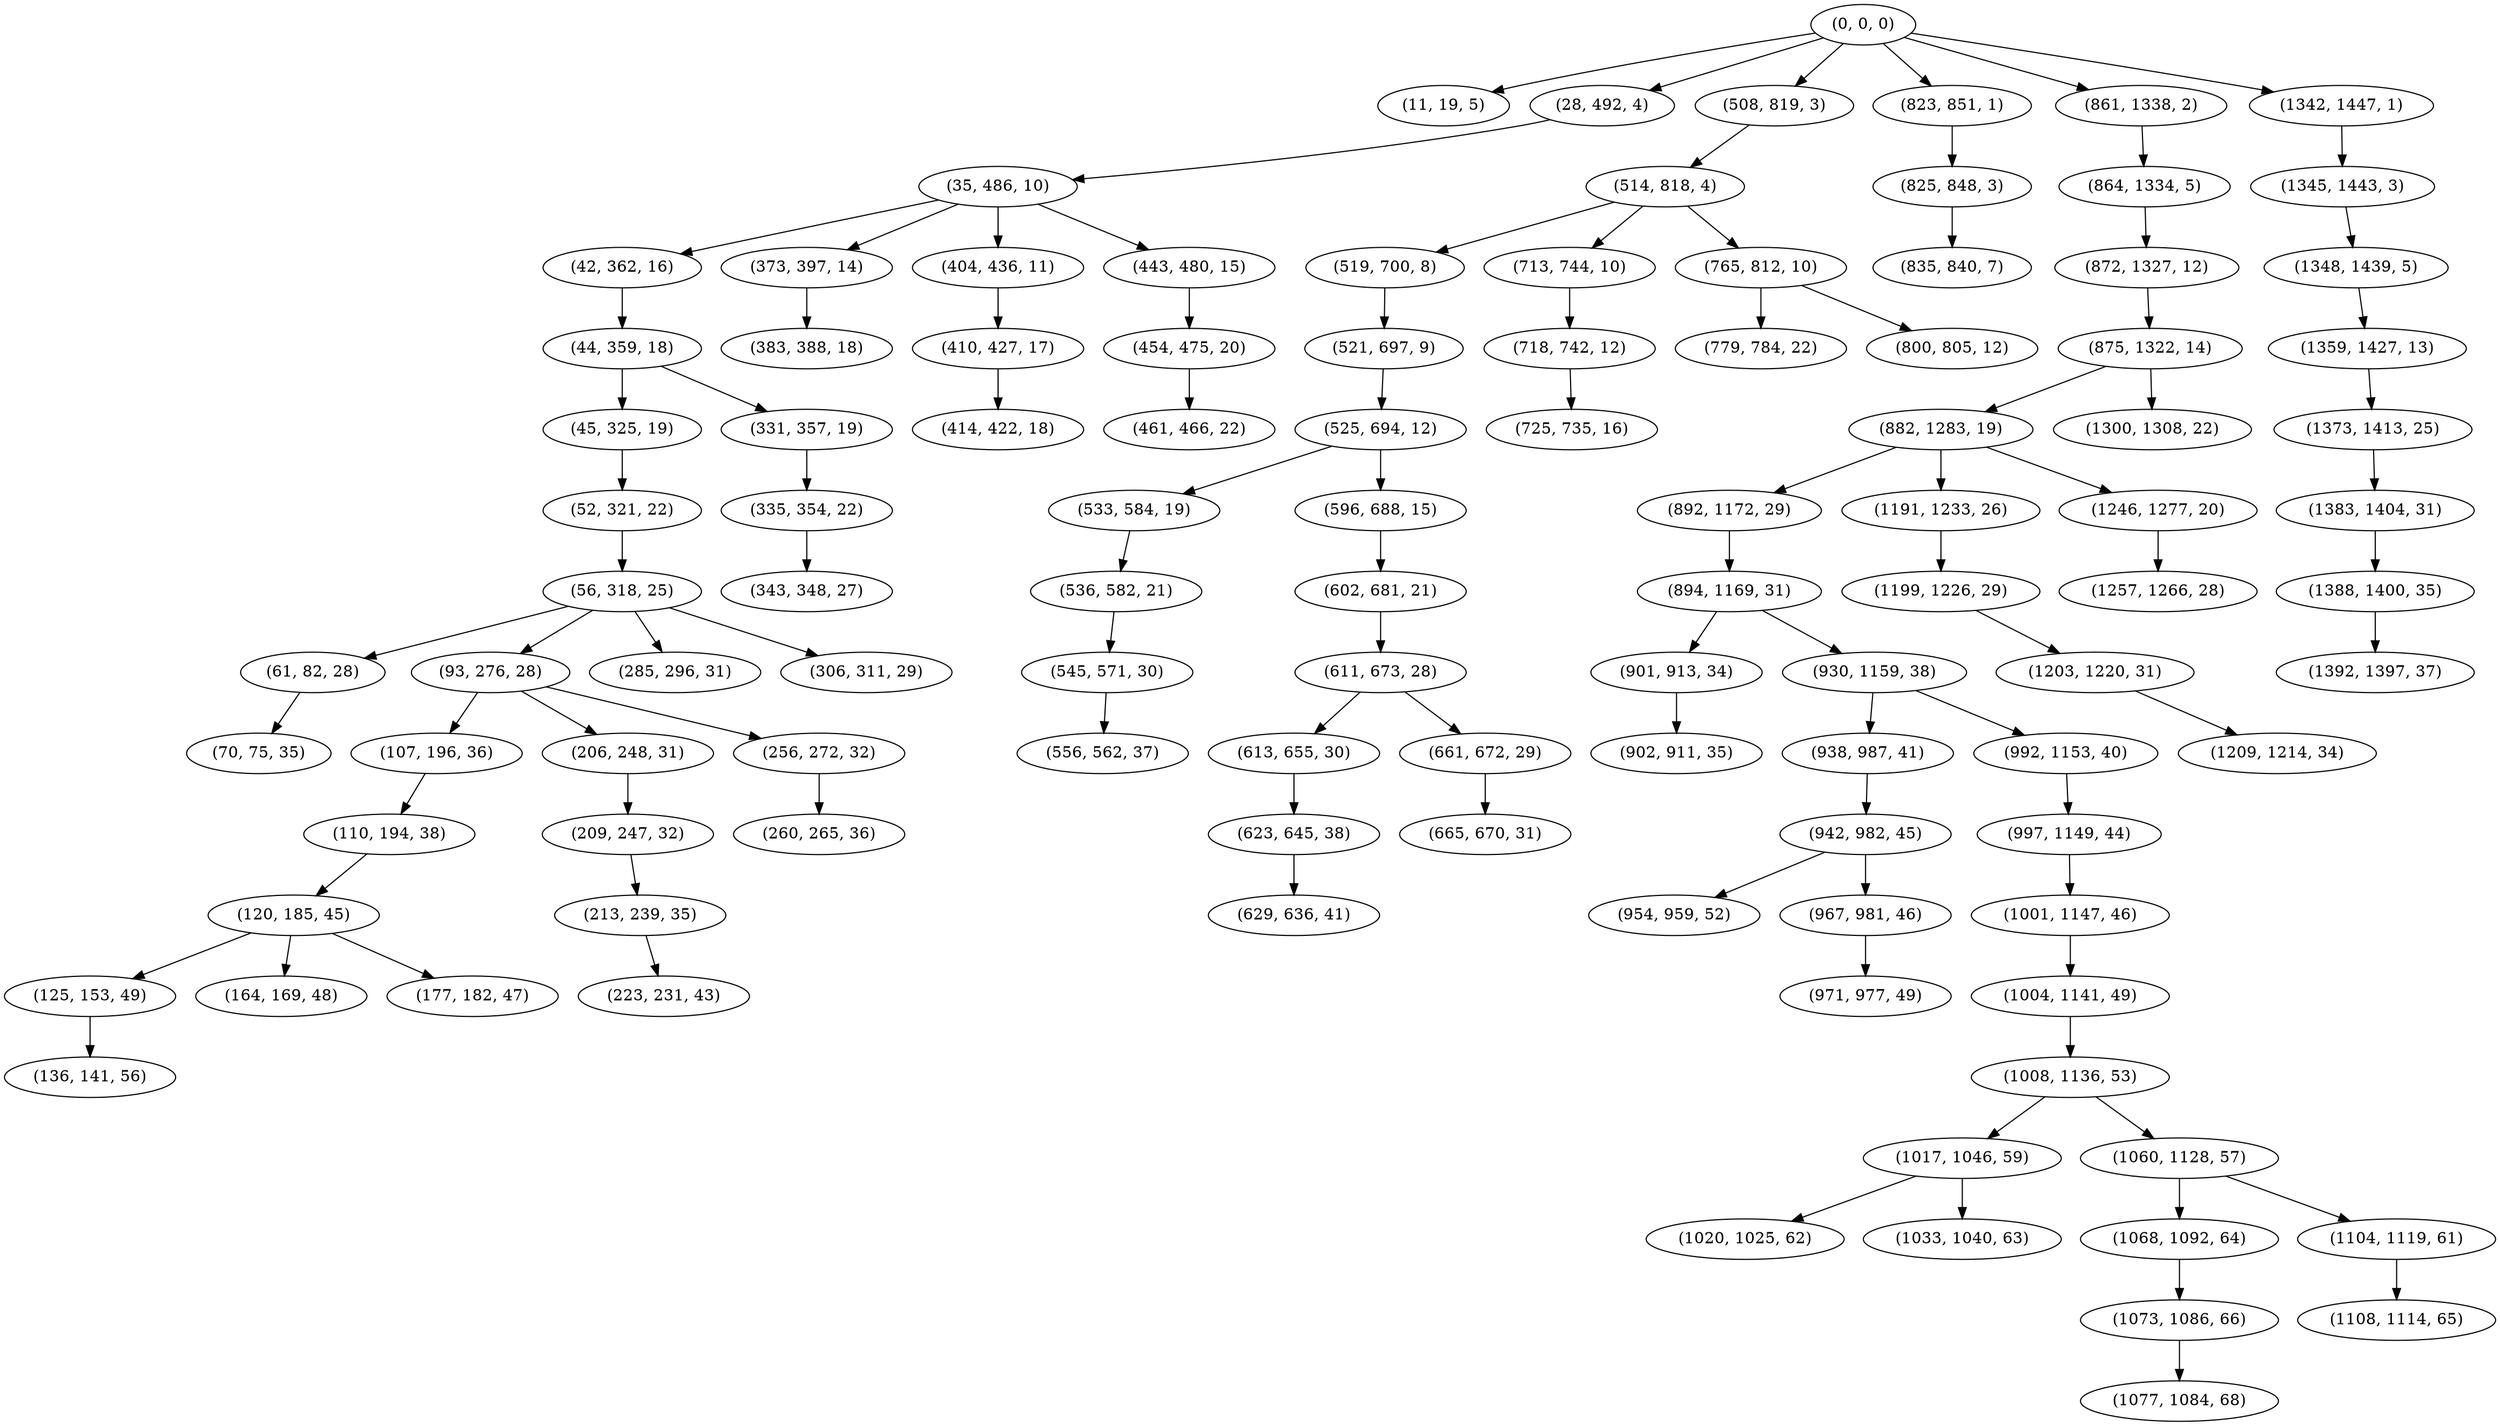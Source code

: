 digraph tree {
    "(0, 0, 0)";
    "(11, 19, 5)";
    "(28, 492, 4)";
    "(35, 486, 10)";
    "(42, 362, 16)";
    "(44, 359, 18)";
    "(45, 325, 19)";
    "(52, 321, 22)";
    "(56, 318, 25)";
    "(61, 82, 28)";
    "(70, 75, 35)";
    "(93, 276, 28)";
    "(107, 196, 36)";
    "(110, 194, 38)";
    "(120, 185, 45)";
    "(125, 153, 49)";
    "(136, 141, 56)";
    "(164, 169, 48)";
    "(177, 182, 47)";
    "(206, 248, 31)";
    "(209, 247, 32)";
    "(213, 239, 35)";
    "(223, 231, 43)";
    "(256, 272, 32)";
    "(260, 265, 36)";
    "(285, 296, 31)";
    "(306, 311, 29)";
    "(331, 357, 19)";
    "(335, 354, 22)";
    "(343, 348, 27)";
    "(373, 397, 14)";
    "(383, 388, 18)";
    "(404, 436, 11)";
    "(410, 427, 17)";
    "(414, 422, 18)";
    "(443, 480, 15)";
    "(454, 475, 20)";
    "(461, 466, 22)";
    "(508, 819, 3)";
    "(514, 818, 4)";
    "(519, 700, 8)";
    "(521, 697, 9)";
    "(525, 694, 12)";
    "(533, 584, 19)";
    "(536, 582, 21)";
    "(545, 571, 30)";
    "(556, 562, 37)";
    "(596, 688, 15)";
    "(602, 681, 21)";
    "(611, 673, 28)";
    "(613, 655, 30)";
    "(623, 645, 38)";
    "(629, 636, 41)";
    "(661, 672, 29)";
    "(665, 670, 31)";
    "(713, 744, 10)";
    "(718, 742, 12)";
    "(725, 735, 16)";
    "(765, 812, 10)";
    "(779, 784, 22)";
    "(800, 805, 12)";
    "(823, 851, 1)";
    "(825, 848, 3)";
    "(835, 840, 7)";
    "(861, 1338, 2)";
    "(864, 1334, 5)";
    "(872, 1327, 12)";
    "(875, 1322, 14)";
    "(882, 1283, 19)";
    "(892, 1172, 29)";
    "(894, 1169, 31)";
    "(901, 913, 34)";
    "(902, 911, 35)";
    "(930, 1159, 38)";
    "(938, 987, 41)";
    "(942, 982, 45)";
    "(954, 959, 52)";
    "(967, 981, 46)";
    "(971, 977, 49)";
    "(992, 1153, 40)";
    "(997, 1149, 44)";
    "(1001, 1147, 46)";
    "(1004, 1141, 49)";
    "(1008, 1136, 53)";
    "(1017, 1046, 59)";
    "(1020, 1025, 62)";
    "(1033, 1040, 63)";
    "(1060, 1128, 57)";
    "(1068, 1092, 64)";
    "(1073, 1086, 66)";
    "(1077, 1084, 68)";
    "(1104, 1119, 61)";
    "(1108, 1114, 65)";
    "(1191, 1233, 26)";
    "(1199, 1226, 29)";
    "(1203, 1220, 31)";
    "(1209, 1214, 34)";
    "(1246, 1277, 20)";
    "(1257, 1266, 28)";
    "(1300, 1308, 22)";
    "(1342, 1447, 1)";
    "(1345, 1443, 3)";
    "(1348, 1439, 5)";
    "(1359, 1427, 13)";
    "(1373, 1413, 25)";
    "(1383, 1404, 31)";
    "(1388, 1400, 35)";
    "(1392, 1397, 37)";
    "(0, 0, 0)" -> "(11, 19, 5)";
    "(0, 0, 0)" -> "(28, 492, 4)";
    "(0, 0, 0)" -> "(508, 819, 3)";
    "(0, 0, 0)" -> "(823, 851, 1)";
    "(0, 0, 0)" -> "(861, 1338, 2)";
    "(0, 0, 0)" -> "(1342, 1447, 1)";
    "(28, 492, 4)" -> "(35, 486, 10)";
    "(35, 486, 10)" -> "(42, 362, 16)";
    "(35, 486, 10)" -> "(373, 397, 14)";
    "(35, 486, 10)" -> "(404, 436, 11)";
    "(35, 486, 10)" -> "(443, 480, 15)";
    "(42, 362, 16)" -> "(44, 359, 18)";
    "(44, 359, 18)" -> "(45, 325, 19)";
    "(44, 359, 18)" -> "(331, 357, 19)";
    "(45, 325, 19)" -> "(52, 321, 22)";
    "(52, 321, 22)" -> "(56, 318, 25)";
    "(56, 318, 25)" -> "(61, 82, 28)";
    "(56, 318, 25)" -> "(93, 276, 28)";
    "(56, 318, 25)" -> "(285, 296, 31)";
    "(56, 318, 25)" -> "(306, 311, 29)";
    "(61, 82, 28)" -> "(70, 75, 35)";
    "(93, 276, 28)" -> "(107, 196, 36)";
    "(93, 276, 28)" -> "(206, 248, 31)";
    "(93, 276, 28)" -> "(256, 272, 32)";
    "(107, 196, 36)" -> "(110, 194, 38)";
    "(110, 194, 38)" -> "(120, 185, 45)";
    "(120, 185, 45)" -> "(125, 153, 49)";
    "(120, 185, 45)" -> "(164, 169, 48)";
    "(120, 185, 45)" -> "(177, 182, 47)";
    "(125, 153, 49)" -> "(136, 141, 56)";
    "(206, 248, 31)" -> "(209, 247, 32)";
    "(209, 247, 32)" -> "(213, 239, 35)";
    "(213, 239, 35)" -> "(223, 231, 43)";
    "(256, 272, 32)" -> "(260, 265, 36)";
    "(331, 357, 19)" -> "(335, 354, 22)";
    "(335, 354, 22)" -> "(343, 348, 27)";
    "(373, 397, 14)" -> "(383, 388, 18)";
    "(404, 436, 11)" -> "(410, 427, 17)";
    "(410, 427, 17)" -> "(414, 422, 18)";
    "(443, 480, 15)" -> "(454, 475, 20)";
    "(454, 475, 20)" -> "(461, 466, 22)";
    "(508, 819, 3)" -> "(514, 818, 4)";
    "(514, 818, 4)" -> "(519, 700, 8)";
    "(514, 818, 4)" -> "(713, 744, 10)";
    "(514, 818, 4)" -> "(765, 812, 10)";
    "(519, 700, 8)" -> "(521, 697, 9)";
    "(521, 697, 9)" -> "(525, 694, 12)";
    "(525, 694, 12)" -> "(533, 584, 19)";
    "(525, 694, 12)" -> "(596, 688, 15)";
    "(533, 584, 19)" -> "(536, 582, 21)";
    "(536, 582, 21)" -> "(545, 571, 30)";
    "(545, 571, 30)" -> "(556, 562, 37)";
    "(596, 688, 15)" -> "(602, 681, 21)";
    "(602, 681, 21)" -> "(611, 673, 28)";
    "(611, 673, 28)" -> "(613, 655, 30)";
    "(611, 673, 28)" -> "(661, 672, 29)";
    "(613, 655, 30)" -> "(623, 645, 38)";
    "(623, 645, 38)" -> "(629, 636, 41)";
    "(661, 672, 29)" -> "(665, 670, 31)";
    "(713, 744, 10)" -> "(718, 742, 12)";
    "(718, 742, 12)" -> "(725, 735, 16)";
    "(765, 812, 10)" -> "(779, 784, 22)";
    "(765, 812, 10)" -> "(800, 805, 12)";
    "(823, 851, 1)" -> "(825, 848, 3)";
    "(825, 848, 3)" -> "(835, 840, 7)";
    "(861, 1338, 2)" -> "(864, 1334, 5)";
    "(864, 1334, 5)" -> "(872, 1327, 12)";
    "(872, 1327, 12)" -> "(875, 1322, 14)";
    "(875, 1322, 14)" -> "(882, 1283, 19)";
    "(875, 1322, 14)" -> "(1300, 1308, 22)";
    "(882, 1283, 19)" -> "(892, 1172, 29)";
    "(882, 1283, 19)" -> "(1191, 1233, 26)";
    "(882, 1283, 19)" -> "(1246, 1277, 20)";
    "(892, 1172, 29)" -> "(894, 1169, 31)";
    "(894, 1169, 31)" -> "(901, 913, 34)";
    "(894, 1169, 31)" -> "(930, 1159, 38)";
    "(901, 913, 34)" -> "(902, 911, 35)";
    "(930, 1159, 38)" -> "(938, 987, 41)";
    "(930, 1159, 38)" -> "(992, 1153, 40)";
    "(938, 987, 41)" -> "(942, 982, 45)";
    "(942, 982, 45)" -> "(954, 959, 52)";
    "(942, 982, 45)" -> "(967, 981, 46)";
    "(967, 981, 46)" -> "(971, 977, 49)";
    "(992, 1153, 40)" -> "(997, 1149, 44)";
    "(997, 1149, 44)" -> "(1001, 1147, 46)";
    "(1001, 1147, 46)" -> "(1004, 1141, 49)";
    "(1004, 1141, 49)" -> "(1008, 1136, 53)";
    "(1008, 1136, 53)" -> "(1017, 1046, 59)";
    "(1008, 1136, 53)" -> "(1060, 1128, 57)";
    "(1017, 1046, 59)" -> "(1020, 1025, 62)";
    "(1017, 1046, 59)" -> "(1033, 1040, 63)";
    "(1060, 1128, 57)" -> "(1068, 1092, 64)";
    "(1060, 1128, 57)" -> "(1104, 1119, 61)";
    "(1068, 1092, 64)" -> "(1073, 1086, 66)";
    "(1073, 1086, 66)" -> "(1077, 1084, 68)";
    "(1104, 1119, 61)" -> "(1108, 1114, 65)";
    "(1191, 1233, 26)" -> "(1199, 1226, 29)";
    "(1199, 1226, 29)" -> "(1203, 1220, 31)";
    "(1203, 1220, 31)" -> "(1209, 1214, 34)";
    "(1246, 1277, 20)" -> "(1257, 1266, 28)";
    "(1342, 1447, 1)" -> "(1345, 1443, 3)";
    "(1345, 1443, 3)" -> "(1348, 1439, 5)";
    "(1348, 1439, 5)" -> "(1359, 1427, 13)";
    "(1359, 1427, 13)" -> "(1373, 1413, 25)";
    "(1373, 1413, 25)" -> "(1383, 1404, 31)";
    "(1383, 1404, 31)" -> "(1388, 1400, 35)";
    "(1388, 1400, 35)" -> "(1392, 1397, 37)";
}
